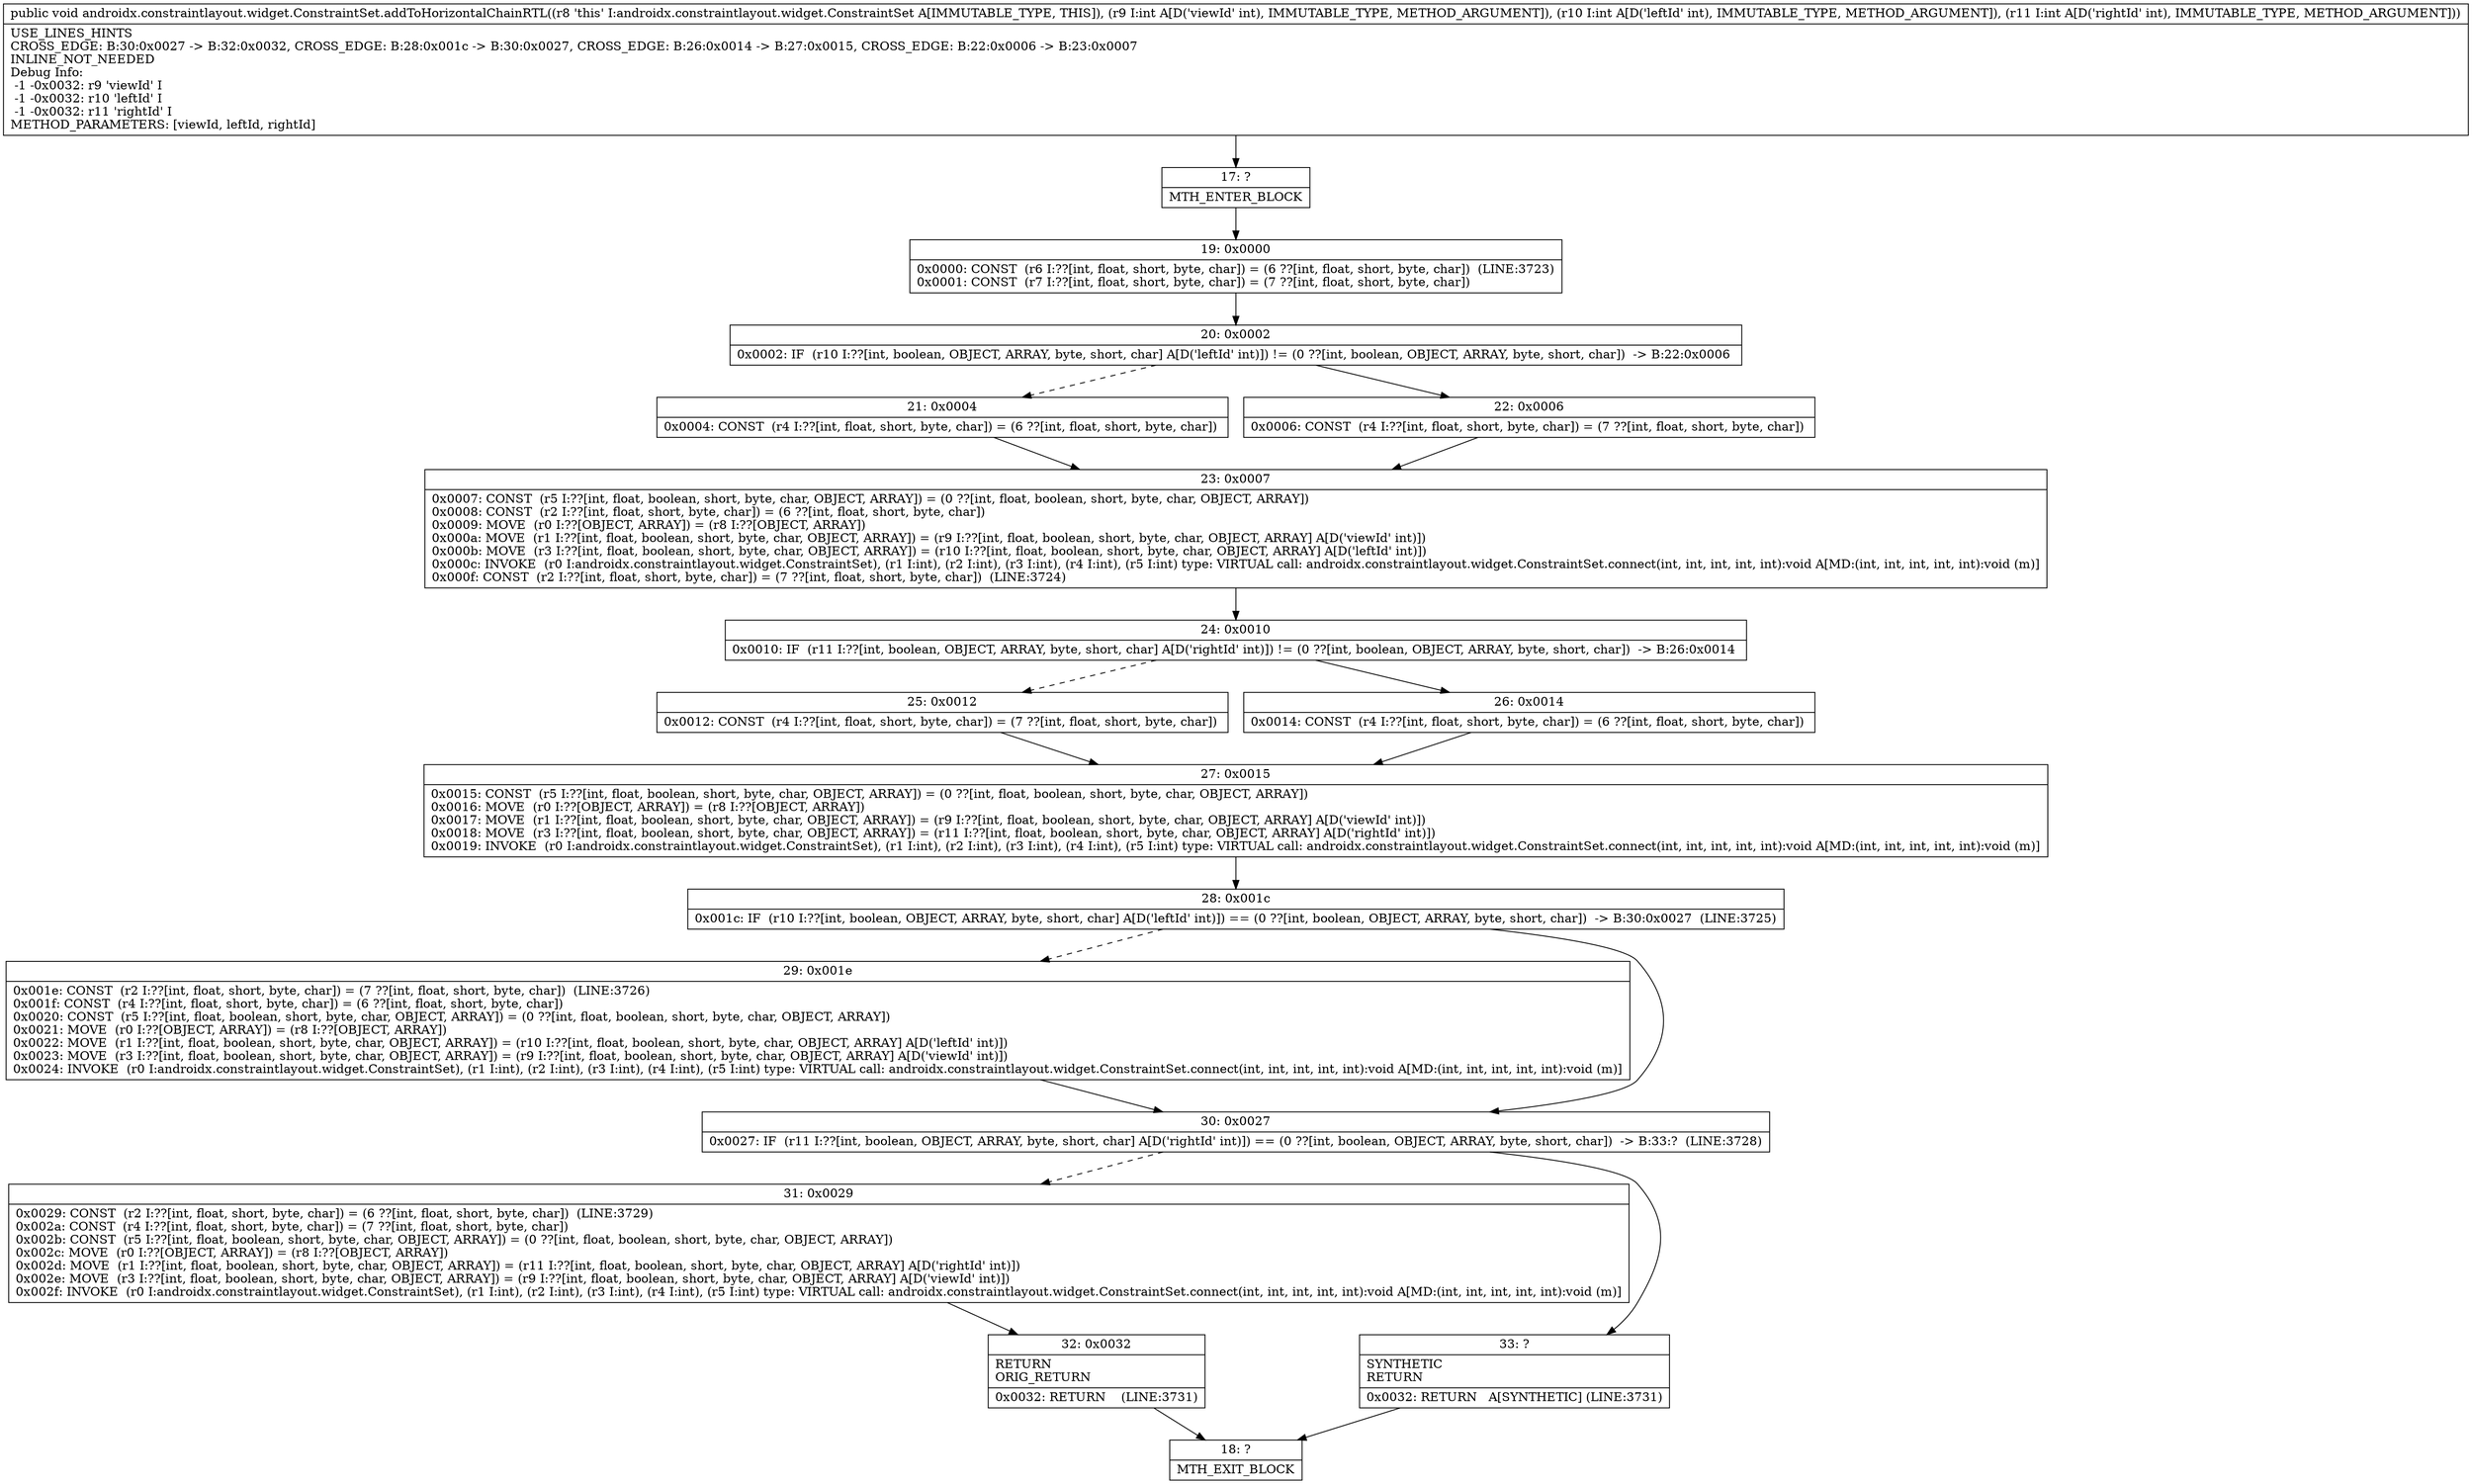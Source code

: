 digraph "CFG forandroidx.constraintlayout.widget.ConstraintSet.addToHorizontalChainRTL(III)V" {
Node_17 [shape=record,label="{17\:\ ?|MTH_ENTER_BLOCK\l}"];
Node_19 [shape=record,label="{19\:\ 0x0000|0x0000: CONST  (r6 I:??[int, float, short, byte, char]) = (6 ??[int, float, short, byte, char])  (LINE:3723)\l0x0001: CONST  (r7 I:??[int, float, short, byte, char]) = (7 ??[int, float, short, byte, char]) \l}"];
Node_20 [shape=record,label="{20\:\ 0x0002|0x0002: IF  (r10 I:??[int, boolean, OBJECT, ARRAY, byte, short, char] A[D('leftId' int)]) != (0 ??[int, boolean, OBJECT, ARRAY, byte, short, char])  \-\> B:22:0x0006 \l}"];
Node_21 [shape=record,label="{21\:\ 0x0004|0x0004: CONST  (r4 I:??[int, float, short, byte, char]) = (6 ??[int, float, short, byte, char]) \l}"];
Node_23 [shape=record,label="{23\:\ 0x0007|0x0007: CONST  (r5 I:??[int, float, boolean, short, byte, char, OBJECT, ARRAY]) = (0 ??[int, float, boolean, short, byte, char, OBJECT, ARRAY]) \l0x0008: CONST  (r2 I:??[int, float, short, byte, char]) = (6 ??[int, float, short, byte, char]) \l0x0009: MOVE  (r0 I:??[OBJECT, ARRAY]) = (r8 I:??[OBJECT, ARRAY]) \l0x000a: MOVE  (r1 I:??[int, float, boolean, short, byte, char, OBJECT, ARRAY]) = (r9 I:??[int, float, boolean, short, byte, char, OBJECT, ARRAY] A[D('viewId' int)]) \l0x000b: MOVE  (r3 I:??[int, float, boolean, short, byte, char, OBJECT, ARRAY]) = (r10 I:??[int, float, boolean, short, byte, char, OBJECT, ARRAY] A[D('leftId' int)]) \l0x000c: INVOKE  (r0 I:androidx.constraintlayout.widget.ConstraintSet), (r1 I:int), (r2 I:int), (r3 I:int), (r4 I:int), (r5 I:int) type: VIRTUAL call: androidx.constraintlayout.widget.ConstraintSet.connect(int, int, int, int, int):void A[MD:(int, int, int, int, int):void (m)]\l0x000f: CONST  (r2 I:??[int, float, short, byte, char]) = (7 ??[int, float, short, byte, char])  (LINE:3724)\l}"];
Node_24 [shape=record,label="{24\:\ 0x0010|0x0010: IF  (r11 I:??[int, boolean, OBJECT, ARRAY, byte, short, char] A[D('rightId' int)]) != (0 ??[int, boolean, OBJECT, ARRAY, byte, short, char])  \-\> B:26:0x0014 \l}"];
Node_25 [shape=record,label="{25\:\ 0x0012|0x0012: CONST  (r4 I:??[int, float, short, byte, char]) = (7 ??[int, float, short, byte, char]) \l}"];
Node_27 [shape=record,label="{27\:\ 0x0015|0x0015: CONST  (r5 I:??[int, float, boolean, short, byte, char, OBJECT, ARRAY]) = (0 ??[int, float, boolean, short, byte, char, OBJECT, ARRAY]) \l0x0016: MOVE  (r0 I:??[OBJECT, ARRAY]) = (r8 I:??[OBJECT, ARRAY]) \l0x0017: MOVE  (r1 I:??[int, float, boolean, short, byte, char, OBJECT, ARRAY]) = (r9 I:??[int, float, boolean, short, byte, char, OBJECT, ARRAY] A[D('viewId' int)]) \l0x0018: MOVE  (r3 I:??[int, float, boolean, short, byte, char, OBJECT, ARRAY]) = (r11 I:??[int, float, boolean, short, byte, char, OBJECT, ARRAY] A[D('rightId' int)]) \l0x0019: INVOKE  (r0 I:androidx.constraintlayout.widget.ConstraintSet), (r1 I:int), (r2 I:int), (r3 I:int), (r4 I:int), (r5 I:int) type: VIRTUAL call: androidx.constraintlayout.widget.ConstraintSet.connect(int, int, int, int, int):void A[MD:(int, int, int, int, int):void (m)]\l}"];
Node_28 [shape=record,label="{28\:\ 0x001c|0x001c: IF  (r10 I:??[int, boolean, OBJECT, ARRAY, byte, short, char] A[D('leftId' int)]) == (0 ??[int, boolean, OBJECT, ARRAY, byte, short, char])  \-\> B:30:0x0027  (LINE:3725)\l}"];
Node_29 [shape=record,label="{29\:\ 0x001e|0x001e: CONST  (r2 I:??[int, float, short, byte, char]) = (7 ??[int, float, short, byte, char])  (LINE:3726)\l0x001f: CONST  (r4 I:??[int, float, short, byte, char]) = (6 ??[int, float, short, byte, char]) \l0x0020: CONST  (r5 I:??[int, float, boolean, short, byte, char, OBJECT, ARRAY]) = (0 ??[int, float, boolean, short, byte, char, OBJECT, ARRAY]) \l0x0021: MOVE  (r0 I:??[OBJECT, ARRAY]) = (r8 I:??[OBJECT, ARRAY]) \l0x0022: MOVE  (r1 I:??[int, float, boolean, short, byte, char, OBJECT, ARRAY]) = (r10 I:??[int, float, boolean, short, byte, char, OBJECT, ARRAY] A[D('leftId' int)]) \l0x0023: MOVE  (r3 I:??[int, float, boolean, short, byte, char, OBJECT, ARRAY]) = (r9 I:??[int, float, boolean, short, byte, char, OBJECT, ARRAY] A[D('viewId' int)]) \l0x0024: INVOKE  (r0 I:androidx.constraintlayout.widget.ConstraintSet), (r1 I:int), (r2 I:int), (r3 I:int), (r4 I:int), (r5 I:int) type: VIRTUAL call: androidx.constraintlayout.widget.ConstraintSet.connect(int, int, int, int, int):void A[MD:(int, int, int, int, int):void (m)]\l}"];
Node_30 [shape=record,label="{30\:\ 0x0027|0x0027: IF  (r11 I:??[int, boolean, OBJECT, ARRAY, byte, short, char] A[D('rightId' int)]) == (0 ??[int, boolean, OBJECT, ARRAY, byte, short, char])  \-\> B:33:?  (LINE:3728)\l}"];
Node_31 [shape=record,label="{31\:\ 0x0029|0x0029: CONST  (r2 I:??[int, float, short, byte, char]) = (6 ??[int, float, short, byte, char])  (LINE:3729)\l0x002a: CONST  (r4 I:??[int, float, short, byte, char]) = (7 ??[int, float, short, byte, char]) \l0x002b: CONST  (r5 I:??[int, float, boolean, short, byte, char, OBJECT, ARRAY]) = (0 ??[int, float, boolean, short, byte, char, OBJECT, ARRAY]) \l0x002c: MOVE  (r0 I:??[OBJECT, ARRAY]) = (r8 I:??[OBJECT, ARRAY]) \l0x002d: MOVE  (r1 I:??[int, float, boolean, short, byte, char, OBJECT, ARRAY]) = (r11 I:??[int, float, boolean, short, byte, char, OBJECT, ARRAY] A[D('rightId' int)]) \l0x002e: MOVE  (r3 I:??[int, float, boolean, short, byte, char, OBJECT, ARRAY]) = (r9 I:??[int, float, boolean, short, byte, char, OBJECT, ARRAY] A[D('viewId' int)]) \l0x002f: INVOKE  (r0 I:androidx.constraintlayout.widget.ConstraintSet), (r1 I:int), (r2 I:int), (r3 I:int), (r4 I:int), (r5 I:int) type: VIRTUAL call: androidx.constraintlayout.widget.ConstraintSet.connect(int, int, int, int, int):void A[MD:(int, int, int, int, int):void (m)]\l}"];
Node_32 [shape=record,label="{32\:\ 0x0032|RETURN\lORIG_RETURN\l|0x0032: RETURN    (LINE:3731)\l}"];
Node_18 [shape=record,label="{18\:\ ?|MTH_EXIT_BLOCK\l}"];
Node_33 [shape=record,label="{33\:\ ?|SYNTHETIC\lRETURN\l|0x0032: RETURN   A[SYNTHETIC] (LINE:3731)\l}"];
Node_26 [shape=record,label="{26\:\ 0x0014|0x0014: CONST  (r4 I:??[int, float, short, byte, char]) = (6 ??[int, float, short, byte, char]) \l}"];
Node_22 [shape=record,label="{22\:\ 0x0006|0x0006: CONST  (r4 I:??[int, float, short, byte, char]) = (7 ??[int, float, short, byte, char]) \l}"];
MethodNode[shape=record,label="{public void androidx.constraintlayout.widget.ConstraintSet.addToHorizontalChainRTL((r8 'this' I:androidx.constraintlayout.widget.ConstraintSet A[IMMUTABLE_TYPE, THIS]), (r9 I:int A[D('viewId' int), IMMUTABLE_TYPE, METHOD_ARGUMENT]), (r10 I:int A[D('leftId' int), IMMUTABLE_TYPE, METHOD_ARGUMENT]), (r11 I:int A[D('rightId' int), IMMUTABLE_TYPE, METHOD_ARGUMENT]))  | USE_LINES_HINTS\lCROSS_EDGE: B:30:0x0027 \-\> B:32:0x0032, CROSS_EDGE: B:28:0x001c \-\> B:30:0x0027, CROSS_EDGE: B:26:0x0014 \-\> B:27:0x0015, CROSS_EDGE: B:22:0x0006 \-\> B:23:0x0007\lINLINE_NOT_NEEDED\lDebug Info:\l  \-1 \-0x0032: r9 'viewId' I\l  \-1 \-0x0032: r10 'leftId' I\l  \-1 \-0x0032: r11 'rightId' I\lMETHOD_PARAMETERS: [viewId, leftId, rightId]\l}"];
MethodNode -> Node_17;Node_17 -> Node_19;
Node_19 -> Node_20;
Node_20 -> Node_21[style=dashed];
Node_20 -> Node_22;
Node_21 -> Node_23;
Node_23 -> Node_24;
Node_24 -> Node_25[style=dashed];
Node_24 -> Node_26;
Node_25 -> Node_27;
Node_27 -> Node_28;
Node_28 -> Node_29[style=dashed];
Node_28 -> Node_30;
Node_29 -> Node_30;
Node_30 -> Node_31[style=dashed];
Node_30 -> Node_33;
Node_31 -> Node_32;
Node_32 -> Node_18;
Node_33 -> Node_18;
Node_26 -> Node_27;
Node_22 -> Node_23;
}

